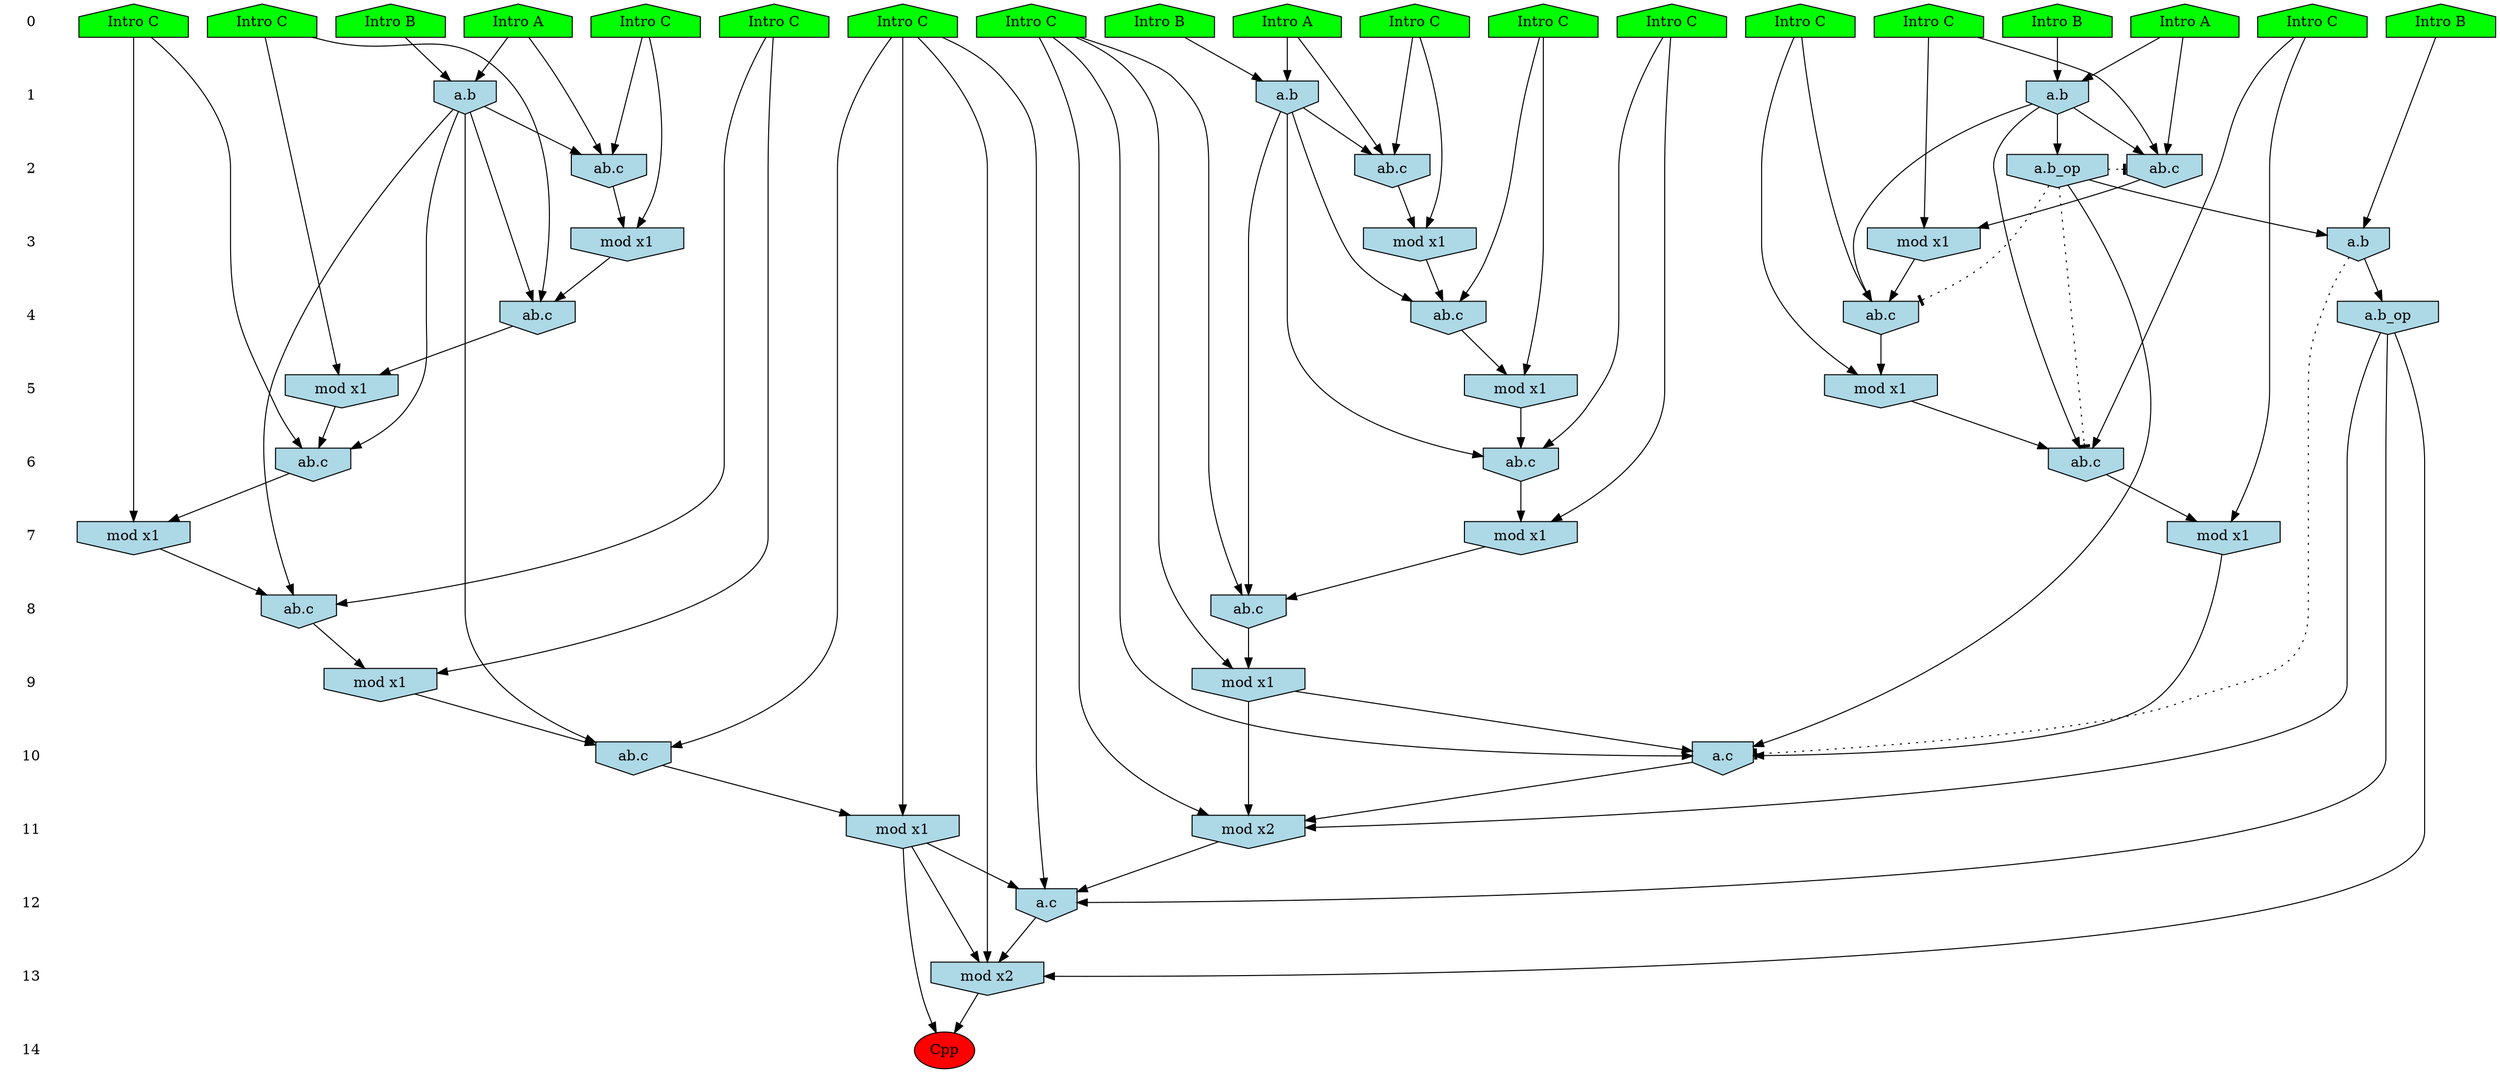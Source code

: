 /* Compression of 1 causal flows obtained in average at 2.093405E+01 t.u */
/* Compressed causal flows were: [3928] */
digraph G{
 ranksep=.5 ; 
{ rank = same ; "0" [shape=plaintext] ; node_1 [label ="Intro A", shape=house, style=filled, fillcolor=green] ;
node_2 [label ="Intro B", shape=house, style=filled, fillcolor=green] ;
node_3 [label ="Intro A", shape=house, style=filled, fillcolor=green] ;
node_4 [label ="Intro B", shape=house, style=filled, fillcolor=green] ;
node_5 [label ="Intro B", shape=house, style=filled, fillcolor=green] ;
node_6 [label ="Intro B", shape=house, style=filled, fillcolor=green] ;
node_7 [label ="Intro A", shape=house, style=filled, fillcolor=green] ;
node_8 [label ="Intro C", shape=house, style=filled, fillcolor=green] ;
node_9 [label ="Intro C", shape=house, style=filled, fillcolor=green] ;
node_10 [label ="Intro C", shape=house, style=filled, fillcolor=green] ;
node_11 [label ="Intro C", shape=house, style=filled, fillcolor=green] ;
node_12 [label ="Intro C", shape=house, style=filled, fillcolor=green] ;
node_13 [label ="Intro C", shape=house, style=filled, fillcolor=green] ;
node_14 [label ="Intro C", shape=house, style=filled, fillcolor=green] ;
node_15 [label ="Intro C", shape=house, style=filled, fillcolor=green] ;
node_16 [label ="Intro C", shape=house, style=filled, fillcolor=green] ;
node_17 [label ="Intro C", shape=house, style=filled, fillcolor=green] ;
node_18 [label ="Intro C", shape=house, style=filled, fillcolor=green] ;
node_19 [label ="Intro C", shape=house, style=filled, fillcolor=green] ;
}
{ rank = same ; "1" [shape=plaintext] ; node_20 [label="a.b", shape=invhouse, style=filled, fillcolor = lightblue] ;
node_21 [label="a.b", shape=invhouse, style=filled, fillcolor = lightblue] ;
node_23 [label="a.b", shape=invhouse, style=filled, fillcolor = lightblue] ;
}
{ rank = same ; "2" [shape=plaintext] ; node_22 [label="ab.c", shape=invhouse, style=filled, fillcolor = lightblue] ;
node_24 [label="ab.c", shape=invhouse, style=filled, fillcolor = lightblue] ;
node_28 [label="ab.c", shape=invhouse, style=filled, fillcolor = lightblue] ;
node_41 [label="a.b_op", shape=invhouse, style=filled, fillcolor = lightblue] ;
}
{ rank = same ; "3" [shape=plaintext] ; node_25 [label="mod x1", shape=invhouse, style=filled, fillcolor = lightblue] ;
node_26 [label="mod x1", shape=invhouse, style=filled, fillcolor = lightblue] ;
node_35 [label="mod x1", shape=invhouse, style=filled, fillcolor = lightblue] ;
node_49 [label="a.b", shape=invhouse, style=filled, fillcolor = lightblue] ;
}
{ rank = same ; "4" [shape=plaintext] ; node_27 [label="ab.c", shape=invhouse, style=filled, fillcolor = lightblue] ;
node_29 [label="ab.c", shape=invhouse, style=filled, fillcolor = lightblue] ;
node_40 [label="ab.c", shape=invhouse, style=filled, fillcolor = lightblue] ;
node_50 [label="a.b_op", shape=invhouse, style=filled, fillcolor = lightblue] ;
}
{ rank = same ; "5" [shape=plaintext] ; node_30 [label="mod x1", shape=invhouse, style=filled, fillcolor = lightblue] ;
node_31 [label="mod x1", shape=invhouse, style=filled, fillcolor = lightblue] ;
node_43 [label="mod x1", shape=invhouse, style=filled, fillcolor = lightblue] ;
}
{ rank = same ; "6" [shape=plaintext] ; node_32 [label="ab.c", shape=invhouse, style=filled, fillcolor = lightblue] ;
node_33 [label="ab.c", shape=invhouse, style=filled, fillcolor = lightblue] ;
node_44 [label="ab.c", shape=invhouse, style=filled, fillcolor = lightblue] ;
}
{ rank = same ; "7" [shape=plaintext] ; node_34 [label="mod x1", shape=invhouse, style=filled, fillcolor = lightblue] ;
node_36 [label="mod x1", shape=invhouse, style=filled, fillcolor = lightblue] ;
node_45 [label="mod x1", shape=invhouse, style=filled, fillcolor = lightblue] ;
}
{ rank = same ; "8" [shape=plaintext] ; node_37 [label="ab.c", shape=invhouse, style=filled, fillcolor = lightblue] ;
node_46 [label="ab.c", shape=invhouse, style=filled, fillcolor = lightblue] ;
}
{ rank = same ; "9" [shape=plaintext] ; node_38 [label="mod x1", shape=invhouse, style=filled, fillcolor = lightblue] ;
node_47 [label="mod x1", shape=invhouse, style=filled, fillcolor = lightblue] ;
}
{ rank = same ; "10" [shape=plaintext] ; node_39 [label="ab.c", shape=invhouse, style=filled, fillcolor = lightblue] ;
node_48 [label="a.c", shape=invhouse, style=filled, fillcolor = lightblue] ;
}
{ rank = same ; "11" [shape=plaintext] ; node_42 [label="mod x1", shape=invhouse, style=filled, fillcolor = lightblue] ;
node_51 [label="mod x2", shape=invhouse, style=filled, fillcolor = lightblue] ;
}
{ rank = same ; "12" [shape=plaintext] ; node_52 [label="a.c", shape=invhouse, style=filled, fillcolor = lightblue] ;
}
{ rank = same ; "13" [shape=plaintext] ; node_53 [label="mod x2", shape=invhouse, style=filled, fillcolor = lightblue] ;
}
{ rank = same ; "14" [shape=plaintext] ; node_54 [label ="Cpp", style=filled, fillcolor=red] ;
}
"0" -> "1" [style="invis"]; 
"1" -> "2" [style="invis"]; 
"2" -> "3" [style="invis"]; 
"3" -> "4" [style="invis"]; 
"4" -> "5" [style="invis"]; 
"5" -> "6" [style="invis"]; 
"6" -> "7" [style="invis"]; 
"7" -> "8" [style="invis"]; 
"8" -> "9" [style="invis"]; 
"9" -> "10" [style="invis"]; 
"10" -> "11" [style="invis"]; 
"11" -> "12" [style="invis"]; 
"12" -> "13" [style="invis"]; 
"13" -> "14" [style="invis"]; 
node_3 -> node_20
node_6 -> node_20
node_1 -> node_21
node_2 -> node_21
node_1 -> node_22
node_8 -> node_22
node_21 -> node_22
node_5 -> node_23
node_7 -> node_23
node_7 -> node_24
node_11 -> node_24
node_23 -> node_24
node_8 -> node_25
node_22 -> node_25
node_11 -> node_26
node_24 -> node_26
node_19 -> node_27
node_23 -> node_27
node_26 -> node_27
node_3 -> node_28
node_18 -> node_28
node_20 -> node_28
node_12 -> node_29
node_21 -> node_29
node_25 -> node_29
node_12 -> node_30
node_29 -> node_30
node_19 -> node_31
node_27 -> node_31
node_9 -> node_32
node_21 -> node_32
node_30 -> node_32
node_10 -> node_33
node_23 -> node_33
node_31 -> node_33
node_10 -> node_34
node_33 -> node_34
node_18 -> node_35
node_28 -> node_35
node_9 -> node_36
node_32 -> node_36
node_16 -> node_37
node_23 -> node_37
node_34 -> node_37
node_16 -> node_38
node_37 -> node_38
node_13 -> node_39
node_23 -> node_39
node_38 -> node_39
node_17 -> node_40
node_20 -> node_40
node_35 -> node_40
node_21 -> node_41
node_13 -> node_42
node_39 -> node_42
node_17 -> node_43
node_40 -> node_43
node_14 -> node_44
node_20 -> node_44
node_43 -> node_44
node_14 -> node_45
node_44 -> node_45
node_15 -> node_46
node_20 -> node_46
node_45 -> node_46
node_15 -> node_47
node_46 -> node_47
node_15 -> node_48
node_36 -> node_48
node_41 -> node_48
node_47 -> node_48
node_4 -> node_49
node_41 -> node_49
node_49 -> node_50
node_15 -> node_51
node_47 -> node_51
node_48 -> node_51
node_50 -> node_51
node_13 -> node_52
node_42 -> node_52
node_50 -> node_52
node_51 -> node_52
node_13 -> node_53
node_42 -> node_53
node_50 -> node_53
node_52 -> node_53
node_42 -> node_54
node_53 -> node_54
node_41 -> node_32 [style=dotted, arrowhead = tee] 
node_41 -> node_29 [style=dotted, arrowhead = tee] 
node_41 -> node_22 [style=dotted, arrowhead = tee] 
node_49 -> node_48 [style=dotted, arrowhead = tee] 
}
/*
 Dot generation time: 0.000095
*/